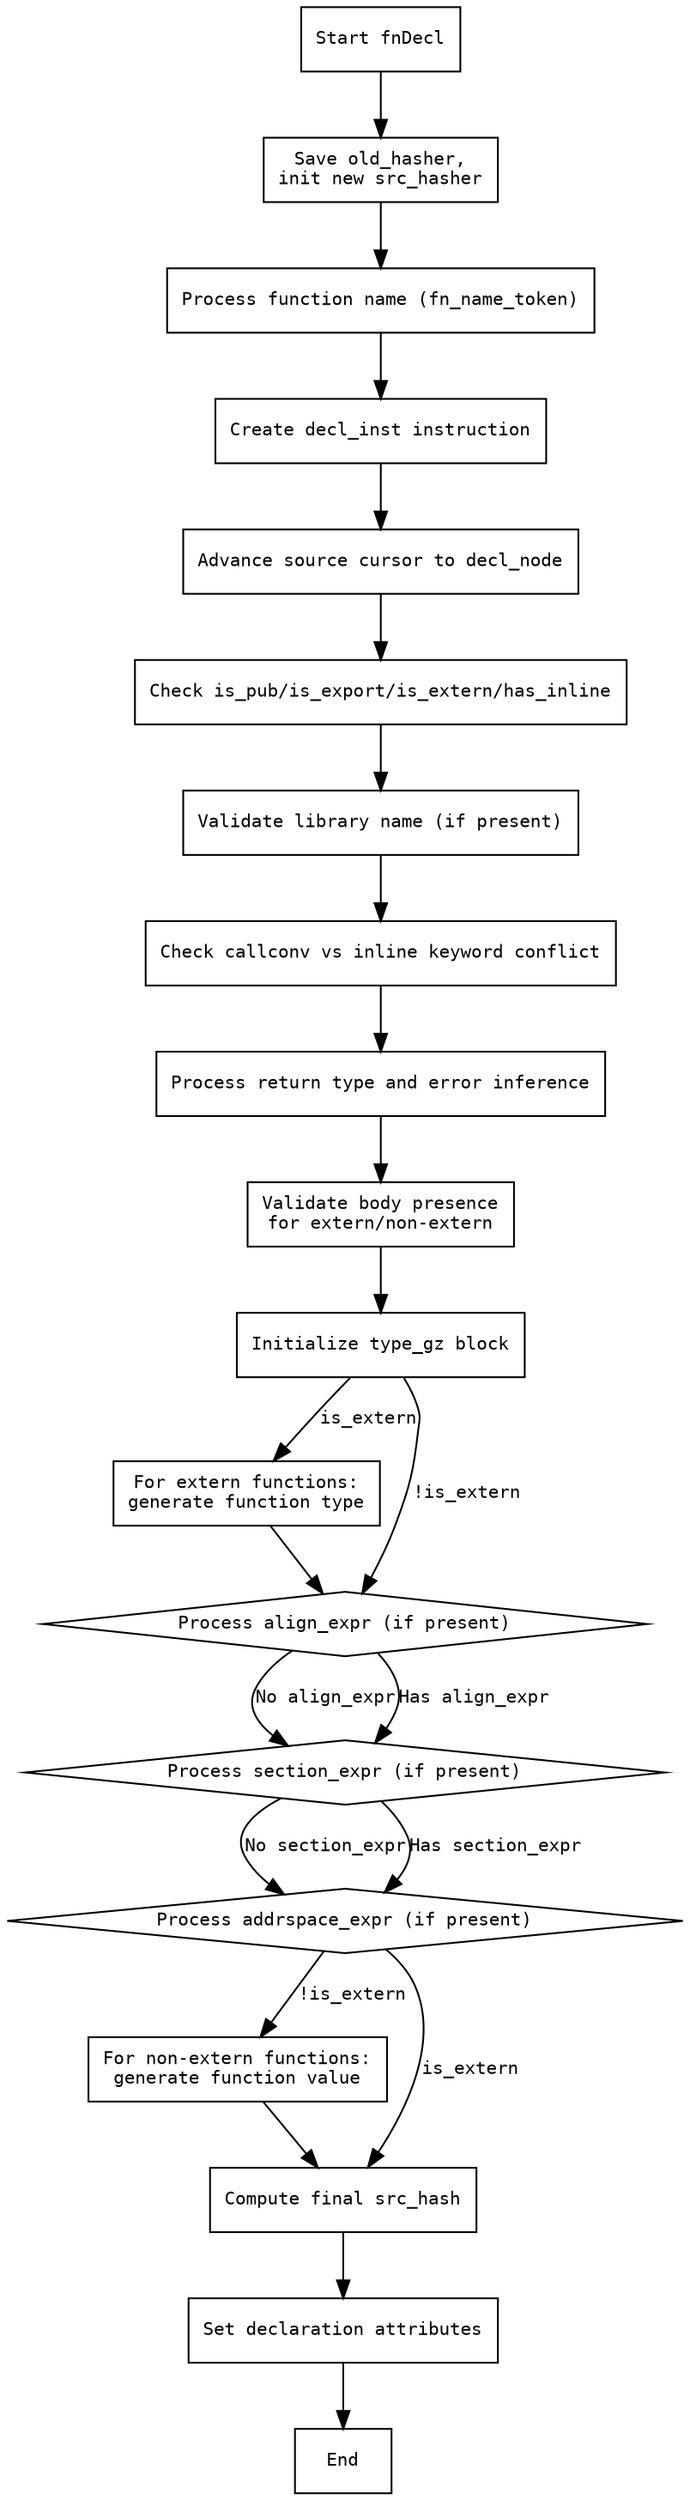 
digraph flowchart {
    node [shape=rectangle, fontname="Courier", fontsize=10];
    edge [fontname="Courier", fontsize=10];

    start [label="Start fnDecl"];
    save_hasher [label="Save old_hasher,\ninit new src_hasher"];
    process_name [label="Process function name (fn_name_token)"];
    create_decl_inst [label="Create decl_inst instruction"];
    advance_cursor [label="Advance source cursor to decl_node"];
    check_visibility [label="Check is_pub/is_export/is_extern/has_inline"];
    process_libname [label="Validate library name (if present)"];
    check_callconv [label="Check callconv vs inline keyword conflict"];
    process_returntype [label="Process return type and error inference"];
    validate_body [label="Validate body presence\nfor extern/non-extern"];
    init_type_gz [label="Initialize type_gz block"];
    handle_extern [label="For extern functions:\ngenerate function type"];
    handle_align [label="Process align_expr (if present)", shape=diamond];
    handle_section [label="Process section_expr (if present)", shape=diamond];
    handle_addrspace [label="Process addrspace_expr (if present)", shape=diamond];
    handle_value [label="For non-extern functions:\ngenerate function value"];
    finalize_hash [label="Compute final src_hash"];
    set_declaration [label="Set declaration attributes"];
    end [label="End"];

    start -> save_hasher;
    save_hasher -> process_name;
    process_name -> create_decl_inst;
    create_decl_inst -> advance_cursor;
    advance_cursor -> check_visibility;
    check_visibility -> process_libname;
    process_libname -> check_callconv;
    check_callconv -> process_returntype;
    process_returntype -> validate_body;
    validate_body -> init_type_gz;

    init_type_gz -> handle_extern [label="is_extern"];
    handle_extern -> handle_align;

    init_type_gz -> handle_align [label="!is_extern"];

    handle_align -> handle_section [label="No align_expr"];
    handle_align -> handle_section [label="Has align_expr"];

    handle_section -> handle_addrspace [label="No section_expr"];
    handle_section -> handle_addrspace [label="Has section_expr"];

    handle_addrspace -> handle_value [label="!is_extern"];
    handle_addrspace -> finalize_hash [label="is_extern"];

    handle_value -> finalize_hash;
    finalize_hash -> set_declaration;
    set_declaration -> end;
}
